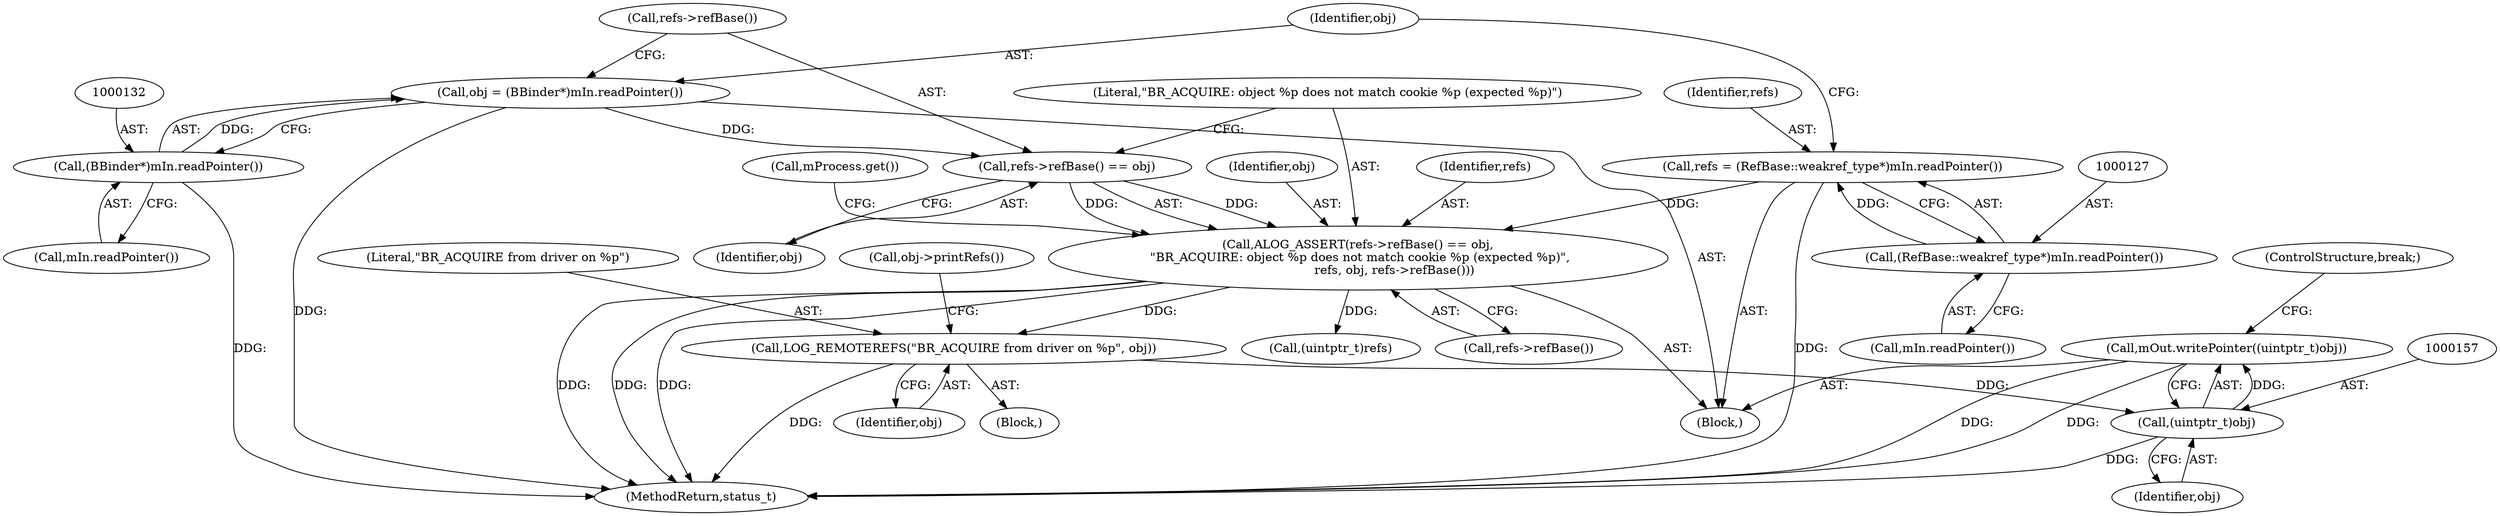 digraph "0_Android_a59b827869a2ea04022dd225007f29af8d61837a@API" {
"1000155" [label="(Call,mOut.writePointer((uintptr_t)obj))"];
"1000156" [label="(Call,(uintptr_t)obj)"];
"1000145" [label="(Call,LOG_REMOTEREFS(\"BR_ACQUIRE from driver on %p\", obj))"];
"1000134" [label="(Call,ALOG_ASSERT(refs->refBase() == obj,\n \"BR_ACQUIRE: object %p does not match cookie %p (expected %p)\",\n                   refs, obj, refs->refBase()))"];
"1000135" [label="(Call,refs->refBase() == obj)"];
"1000129" [label="(Call,obj = (BBinder*)mIn.readPointer())"];
"1000131" [label="(Call,(BBinder*)mIn.readPointer())"];
"1000124" [label="(Call,refs = (RefBase::weakref_type*)mIn.readPointer())"];
"1000126" [label="(Call,(RefBase::weakref_type*)mIn.readPointer())"];
"1000126" [label="(Call,(RefBase::weakref_type*)mIn.readPointer())"];
"1000124" [label="(Call,refs = (RefBase::weakref_type*)mIn.readPointer())"];
"1000131" [label="(Call,(BBinder*)mIn.readPointer())"];
"1000129" [label="(Call,obj = (BBinder*)mIn.readPointer())"];
"1000141" [label="(Call,refs->refBase())"];
"1000138" [label="(Literal,\"BR_ACQUIRE: object %p does not match cookie %p (expected %p)\")"];
"1000159" [label="(ControlStructure,break;)"];
"1000155" [label="(Call,mOut.writePointer((uintptr_t)obj))"];
"1000134" [label="(Call,ALOG_ASSERT(refs->refBase() == obj,\n \"BR_ACQUIRE: object %p does not match cookie %p (expected %p)\",\n                   refs, obj, refs->refBase()))"];
"1000140" [label="(Identifier,obj)"];
"1000125" [label="(Identifier,refs)"];
"1000158" [label="(Identifier,obj)"];
"1000156" [label="(Call,(uintptr_t)obj)"];
"1000130" [label="(Identifier,obj)"];
"1000133" [label="(Call,mIn.readPointer())"];
"1000135" [label="(Call,refs->refBase() == obj)"];
"1000147" [label="(Identifier,obj)"];
"1000145" [label="(Call,LOG_REMOTEREFS(\"BR_ACQUIRE from driver on %p\", obj))"];
"1000592" [label="(MethodReturn,status_t)"];
"1000148" [label="(Call,obj->printRefs())"];
"1000152" [label="(Call,(uintptr_t)refs)"];
"1000115" [label="(Block,)"];
"1000144" [label="(Block,)"];
"1000139" [label="(Identifier,refs)"];
"1000146" [label="(Literal,\"BR_ACQUIRE from driver on %p\")"];
"1000137" [label="(Identifier,obj)"];
"1000128" [label="(Call,mIn.readPointer())"];
"1000136" [label="(Call,refs->refBase())"];
"1000143" [label="(Call,mProcess.get())"];
"1000155" -> "1000115"  [label="AST: "];
"1000155" -> "1000156"  [label="CFG: "];
"1000156" -> "1000155"  [label="AST: "];
"1000159" -> "1000155"  [label="CFG: "];
"1000155" -> "1000592"  [label="DDG: "];
"1000155" -> "1000592"  [label="DDG: "];
"1000156" -> "1000155"  [label="DDG: "];
"1000156" -> "1000158"  [label="CFG: "];
"1000157" -> "1000156"  [label="AST: "];
"1000158" -> "1000156"  [label="AST: "];
"1000156" -> "1000592"  [label="DDG: "];
"1000145" -> "1000156"  [label="DDG: "];
"1000145" -> "1000144"  [label="AST: "];
"1000145" -> "1000147"  [label="CFG: "];
"1000146" -> "1000145"  [label="AST: "];
"1000147" -> "1000145"  [label="AST: "];
"1000148" -> "1000145"  [label="CFG: "];
"1000145" -> "1000592"  [label="DDG: "];
"1000134" -> "1000145"  [label="DDG: "];
"1000134" -> "1000115"  [label="AST: "];
"1000134" -> "1000141"  [label="CFG: "];
"1000135" -> "1000134"  [label="AST: "];
"1000138" -> "1000134"  [label="AST: "];
"1000139" -> "1000134"  [label="AST: "];
"1000140" -> "1000134"  [label="AST: "];
"1000141" -> "1000134"  [label="AST: "];
"1000143" -> "1000134"  [label="CFG: "];
"1000134" -> "1000592"  [label="DDG: "];
"1000134" -> "1000592"  [label="DDG: "];
"1000134" -> "1000592"  [label="DDG: "];
"1000135" -> "1000134"  [label="DDG: "];
"1000135" -> "1000134"  [label="DDG: "];
"1000124" -> "1000134"  [label="DDG: "];
"1000134" -> "1000152"  [label="DDG: "];
"1000135" -> "1000137"  [label="CFG: "];
"1000136" -> "1000135"  [label="AST: "];
"1000137" -> "1000135"  [label="AST: "];
"1000138" -> "1000135"  [label="CFG: "];
"1000129" -> "1000135"  [label="DDG: "];
"1000129" -> "1000115"  [label="AST: "];
"1000129" -> "1000131"  [label="CFG: "];
"1000130" -> "1000129"  [label="AST: "];
"1000131" -> "1000129"  [label="AST: "];
"1000136" -> "1000129"  [label="CFG: "];
"1000129" -> "1000592"  [label="DDG: "];
"1000131" -> "1000129"  [label="DDG: "];
"1000131" -> "1000133"  [label="CFG: "];
"1000132" -> "1000131"  [label="AST: "];
"1000133" -> "1000131"  [label="AST: "];
"1000131" -> "1000592"  [label="DDG: "];
"1000124" -> "1000115"  [label="AST: "];
"1000124" -> "1000126"  [label="CFG: "];
"1000125" -> "1000124"  [label="AST: "];
"1000126" -> "1000124"  [label="AST: "];
"1000130" -> "1000124"  [label="CFG: "];
"1000124" -> "1000592"  [label="DDG: "];
"1000126" -> "1000124"  [label="DDG: "];
"1000126" -> "1000128"  [label="CFG: "];
"1000127" -> "1000126"  [label="AST: "];
"1000128" -> "1000126"  [label="AST: "];
}
